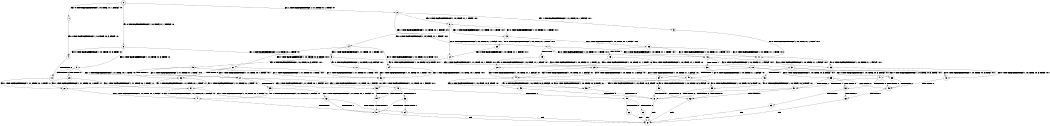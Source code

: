 digraph BCG {
size = "7, 10.5";
center = TRUE;
node [shape = circle];
0 [peripheries = 2];
0 -> 1 [label = "EX !0 !ATOMIC_EXCH_BRANCH (1, +0, TRUE, +1, 1, FALSE) !:0:"];
0 -> 2 [label = "EX !1 !ATOMIC_EXCH_BRANCH (1, +1, TRUE, +0, 1, TRUE) !:0:"];
0 -> 3 [label = "EX !0 !ATOMIC_EXCH_BRANCH (1, +0, TRUE, +1, 1, FALSE) !:0:"];
1 -> 4 [label = "EX !0 !ATOMIC_EXCH_BRANCH (1, +0, TRUE, +0, 3, TRUE) !:0:"];
2 -> 5 [label = "EX !1 !ATOMIC_EXCH_BRANCH (1, +1, TRUE, +0, 1, FALSE) !:0:1:"];
2 -> 6 [label = "EX !0 !ATOMIC_EXCH_BRANCH (1, +0, TRUE, +1, 1, TRUE) !:0:1:"];
2 -> 7 [label = "EX !1 !ATOMIC_EXCH_BRANCH (1, +1, TRUE, +0, 1, FALSE) !:0:1:"];
3 -> 4 [label = "EX !0 !ATOMIC_EXCH_BRANCH (1, +0, TRUE, +0, 3, TRUE) !:0:"];
3 -> 8 [label = "EX !1 !ATOMIC_EXCH_BRANCH (1, +1, TRUE, +0, 1, TRUE) !:0:"];
3 -> 9 [label = "EX !0 !ATOMIC_EXCH_BRANCH (1, +0, TRUE, +0, 3, TRUE) !:0:"];
4 -> 10 [label = "TERMINATE !0"];
5 -> 11 [label = "EX !0 !ATOMIC_EXCH_BRANCH (1, +0, TRUE, +1, 1, TRUE) !:0:1:"];
6 -> 12 [label = "EX !0 !ATOMIC_EXCH_BRANCH (1, +0, TRUE, +1, 1, FALSE) !:0:1:"];
6 -> 13 [label = "EX !1 !ATOMIC_EXCH_BRANCH (1, +1, TRUE, +0, 1, TRUE) !:0:1:"];
6 -> 14 [label = "EX !0 !ATOMIC_EXCH_BRANCH (1, +0, TRUE, +1, 1, FALSE) !:0:1:"];
7 -> 11 [label = "EX !0 !ATOMIC_EXCH_BRANCH (1, +0, TRUE, +1, 1, TRUE) !:0:1:"];
7 -> 15 [label = "TERMINATE !1"];
7 -> 16 [label = "EX !0 !ATOMIC_EXCH_BRANCH (1, +0, TRUE, +1, 1, TRUE) !:0:1:"];
8 -> 17 [label = "EX !0 !ATOMIC_EXCH_BRANCH (1, +0, TRUE, +0, 3, FALSE) !:0:1:"];
8 -> 18 [label = "EX !1 !ATOMIC_EXCH_BRANCH (1, +1, TRUE, +0, 1, FALSE) !:0:1:"];
8 -> 19 [label = "EX !0 !ATOMIC_EXCH_BRANCH (1, +0, TRUE, +0, 3, FALSE) !:0:1:"];
9 -> 10 [label = "TERMINATE !0"];
9 -> 20 [label = "TERMINATE !0"];
9 -> 21 [label = "EX !1 !ATOMIC_EXCH_BRANCH (1, +1, TRUE, +0, 1, TRUE) !:0:"];
10 -> 22 [label = "EX !1 !ATOMIC_EXCH_BRANCH (1, +1, TRUE, +0, 1, TRUE) !:1:"];
11 -> 23 [label = "EX !0 !ATOMIC_EXCH_BRANCH (1, +0, TRUE, +1, 1, FALSE) !:0:1:"];
12 -> 24 [label = "EX !0 !ATOMIC_EXCH_BRANCH (1, +0, TRUE, +0, 3, TRUE) !:0:1:"];
13 -> 25 [label = "EX !0 !ATOMIC_EXCH_BRANCH (1, +0, TRUE, +1, 1, TRUE) !:0:1:"];
13 -> 26 [label = "EX !1 !ATOMIC_EXCH_BRANCH (1, +1, TRUE, +0, 1, FALSE) !:0:1:"];
13 -> 6 [label = "EX !0 !ATOMIC_EXCH_BRANCH (1, +0, TRUE, +1, 1, TRUE) !:0:1:"];
14 -> 24 [label = "EX !0 !ATOMIC_EXCH_BRANCH (1, +0, TRUE, +0, 3, TRUE) !:0:1:"];
14 -> 8 [label = "EX !1 !ATOMIC_EXCH_BRANCH (1, +1, TRUE, +0, 1, TRUE) !:0:1:"];
14 -> 27 [label = "EX !0 !ATOMIC_EXCH_BRANCH (1, +0, TRUE, +0, 3, TRUE) !:0:1:"];
15 -> 28 [label = "EX !0 !ATOMIC_EXCH_BRANCH (1, +0, TRUE, +1, 1, TRUE) !:0:"];
15 -> 29 [label = "EX !0 !ATOMIC_EXCH_BRANCH (1, +0, TRUE, +1, 1, TRUE) !:0:"];
16 -> 23 [label = "EX !0 !ATOMIC_EXCH_BRANCH (1, +0, TRUE, +1, 1, FALSE) !:0:1:"];
16 -> 30 [label = "TERMINATE !1"];
16 -> 31 [label = "EX !0 !ATOMIC_EXCH_BRANCH (1, +0, TRUE, +1, 1, FALSE) !:0:1:"];
17 -> 32 [label = "EX !1 !ATOMIC_EXCH_BRANCH (1, +1, TRUE, +0, 1, TRUE) !:0:1:"];
18 -> 33 [label = "EX !0 !ATOMIC_EXCH_BRANCH (1, +0, TRUE, +0, 3, FALSE) !:0:1:"];
18 -> 34 [label = "TERMINATE !1"];
18 -> 35 [label = "EX !0 !ATOMIC_EXCH_BRANCH (1, +0, TRUE, +0, 3, FALSE) !:0:1:"];
19 -> 32 [label = "EX !1 !ATOMIC_EXCH_BRANCH (1, +1, TRUE, +0, 1, TRUE) !:0:1:"];
19 -> 36 [label = "TERMINATE !0"];
19 -> 21 [label = "EX !1 !ATOMIC_EXCH_BRANCH (1, +1, TRUE, +0, 1, TRUE) !:0:1:"];
20 -> 22 [label = "EX !1 !ATOMIC_EXCH_BRANCH (1, +1, TRUE, +0, 1, TRUE) !:1:"];
20 -> 37 [label = "EX !1 !ATOMIC_EXCH_BRANCH (1, +1, TRUE, +0, 1, TRUE) !:1:"];
21 -> 38 [label = "EX !1 !ATOMIC_EXCH_BRANCH (1, +1, TRUE, +0, 1, FALSE) !:0:1:"];
21 -> 39 [label = "TERMINATE !0"];
21 -> 40 [label = "EX !1 !ATOMIC_EXCH_BRANCH (1, +1, TRUE, +0, 1, FALSE) !:0:1:"];
22 -> 41 [label = "EX !1 !ATOMIC_EXCH_BRANCH (1, +1, TRUE, +0, 1, FALSE) !:1:"];
23 -> 42 [label = "EX !0 !ATOMIC_EXCH_BRANCH (1, +0, TRUE, +0, 3, TRUE) !:0:1:"];
24 -> 32 [label = "EX !1 !ATOMIC_EXCH_BRANCH (1, +1, TRUE, +0, 1, TRUE) !:0:1:"];
25 -> 12 [label = "EX !0 !ATOMIC_EXCH_BRANCH (1, +0, TRUE, +1, 1, FALSE) !:0:1:"];
26 -> 11 [label = "EX !0 !ATOMIC_EXCH_BRANCH (1, +0, TRUE, +1, 1, TRUE) !:0:1:"];
26 -> 43 [label = "TERMINATE !1"];
26 -> 16 [label = "EX !0 !ATOMIC_EXCH_BRANCH (1, +0, TRUE, +1, 1, TRUE) !:0:1:"];
27 -> 32 [label = "EX !1 !ATOMIC_EXCH_BRANCH (1, +1, TRUE, +0, 1, TRUE) !:0:1:"];
27 -> 36 [label = "TERMINATE !0"];
27 -> 21 [label = "EX !1 !ATOMIC_EXCH_BRANCH (1, +1, TRUE, +0, 1, TRUE) !:0:1:"];
28 -> 44 [label = "EX !0 !ATOMIC_EXCH_BRANCH (1, +0, TRUE, +1, 1, FALSE) !:0:"];
29 -> 44 [label = "EX !0 !ATOMIC_EXCH_BRANCH (1, +0, TRUE, +1, 1, FALSE) !:0:"];
29 -> 45 [label = "EX !0 !ATOMIC_EXCH_BRANCH (1, +0, TRUE, +1, 1, FALSE) !:0:"];
30 -> 44 [label = "EX !0 !ATOMIC_EXCH_BRANCH (1, +0, TRUE, +1, 1, FALSE) !:0:"];
30 -> 45 [label = "EX !0 !ATOMIC_EXCH_BRANCH (1, +0, TRUE, +1, 1, FALSE) !:0:"];
31 -> 42 [label = "EX !0 !ATOMIC_EXCH_BRANCH (1, +0, TRUE, +0, 3, TRUE) !:0:1:"];
31 -> 46 [label = "TERMINATE !1"];
31 -> 47 [label = "EX !0 !ATOMIC_EXCH_BRANCH (1, +0, TRUE, +0, 3, TRUE) !:0:1:"];
32 -> 38 [label = "EX !1 !ATOMIC_EXCH_BRANCH (1, +1, TRUE, +0, 1, FALSE) !:0:1:"];
33 -> 48 [label = "TERMINATE !0"];
34 -> 49 [label = "EX !0 !ATOMIC_EXCH_BRANCH (1, +0, TRUE, +0, 3, FALSE) !:0:"];
34 -> 50 [label = "EX !0 !ATOMIC_EXCH_BRANCH (1, +0, TRUE, +0, 3, FALSE) !:0:"];
35 -> 48 [label = "TERMINATE !0"];
35 -> 51 [label = "TERMINATE !1"];
35 -> 52 [label = "TERMINATE !0"];
36 -> 22 [label = "EX !1 !ATOMIC_EXCH_BRANCH (1, +1, TRUE, +0, 1, TRUE) !:1:"];
36 -> 37 [label = "EX !1 !ATOMIC_EXCH_BRANCH (1, +1, TRUE, +0, 1, TRUE) !:1:"];
37 -> 41 [label = "EX !1 !ATOMIC_EXCH_BRANCH (1, +1, TRUE, +0, 1, FALSE) !:1:"];
37 -> 53 [label = "EX !1 !ATOMIC_EXCH_BRANCH (1, +1, TRUE, +0, 1, FALSE) !:1:"];
38 -> 54 [label = "TERMINATE !0"];
39 -> 41 [label = "EX !1 !ATOMIC_EXCH_BRANCH (1, +1, TRUE, +0, 1, FALSE) !:1:"];
39 -> 53 [label = "EX !1 !ATOMIC_EXCH_BRANCH (1, +1, TRUE, +0, 1, FALSE) !:1:"];
40 -> 54 [label = "TERMINATE !0"];
40 -> 55 [label = "TERMINATE !1"];
40 -> 56 [label = "TERMINATE !0"];
41 -> 57 [label = "TERMINATE !1"];
42 -> 48 [label = "TERMINATE !0"];
43 -> 28 [label = "EX !0 !ATOMIC_EXCH_BRANCH (1, +0, TRUE, +1, 1, TRUE) !:0:"];
43 -> 29 [label = "EX !0 !ATOMIC_EXCH_BRANCH (1, +0, TRUE, +1, 1, TRUE) !:0:"];
44 -> 58 [label = "EX !0 !ATOMIC_EXCH_BRANCH (1, +0, TRUE, +0, 3, TRUE) !:0:"];
45 -> 58 [label = "EX !0 !ATOMIC_EXCH_BRANCH (1, +0, TRUE, +0, 3, TRUE) !:0:"];
45 -> 59 [label = "EX !0 !ATOMIC_EXCH_BRANCH (1, +0, TRUE, +0, 3, TRUE) !:0:"];
46 -> 58 [label = "EX !0 !ATOMIC_EXCH_BRANCH (1, +0, TRUE, +0, 3, TRUE) !:0:"];
46 -> 59 [label = "EX !0 !ATOMIC_EXCH_BRANCH (1, +0, TRUE, +0, 3, TRUE) !:0:"];
47 -> 48 [label = "TERMINATE !0"];
47 -> 51 [label = "TERMINATE !1"];
47 -> 52 [label = "TERMINATE !0"];
48 -> 60 [label = "TERMINATE !1"];
49 -> 61 [label = "TERMINATE !0"];
50 -> 61 [label = "TERMINATE !0"];
50 -> 62 [label = "TERMINATE !0"];
51 -> 61 [label = "TERMINATE !0"];
51 -> 62 [label = "TERMINATE !0"];
52 -> 60 [label = "TERMINATE !1"];
52 -> 63 [label = "TERMINATE !1"];
53 -> 57 [label = "TERMINATE !1"];
53 -> 64 [label = "TERMINATE !1"];
54 -> 57 [label = "TERMINATE !1"];
55 -> 65 [label = "TERMINATE !0"];
55 -> 66 [label = "TERMINATE !0"];
56 -> 57 [label = "TERMINATE !1"];
56 -> 64 [label = "TERMINATE !1"];
57 -> 67 [label = "exit"];
58 -> 61 [label = "TERMINATE !0"];
59 -> 61 [label = "TERMINATE !0"];
59 -> 62 [label = "TERMINATE !0"];
60 -> 67 [label = "exit"];
61 -> 67 [label = "exit"];
62 -> 67 [label = "exit"];
63 -> 67 [label = "exit"];
64 -> 67 [label = "exit"];
65 -> 67 [label = "exit"];
66 -> 67 [label = "exit"];
}
